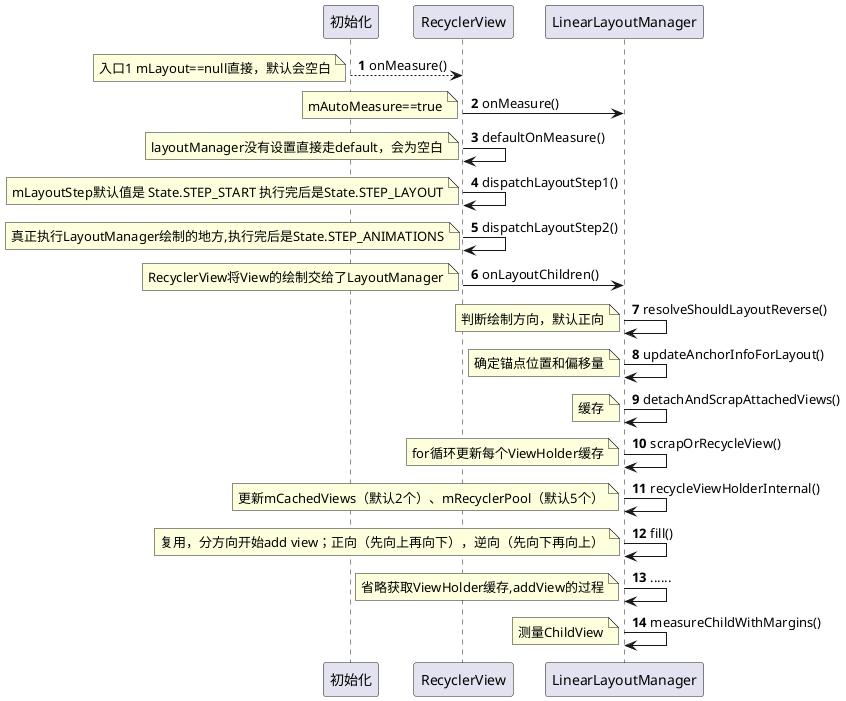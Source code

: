 @startuml
'https://plantuml.com/sequence-diagram

autonumber

"初始化" --> RecyclerView: onMeasure()
note left: 入口1 mLayout==null直接，默认会空白

RecyclerView -> LinearLayoutManager: onMeasure()
note left: mAutoMeasure==true

RecyclerView -> RecyclerView: defaultOnMeasure()
note left: layoutManager没有设置直接走default，会为空白

RecyclerView -> RecyclerView: dispatchLayoutStep1()
note left: mLayoutStep默认值是 State.STEP_START 执行完后是State.STEP_LAYOUT

RecyclerView -> RecyclerView: dispatchLayoutStep2()
note left: 真正执行LayoutManager绘制的地方,执行完后是State.STEP_ANIMATIONS

RecyclerView -> LinearLayoutManager: onLayoutChildren()
note left: RecyclerView将View的绘制交给了LayoutManager

LinearLayoutManager -> LinearLayoutManager: resolveShouldLayoutReverse()
note left: 判断绘制方向，默认正向

LinearLayoutManager -> LinearLayoutManager: updateAnchorInfoForLayout()
note left: 确定锚点位置和偏移量

LinearLayoutManager -> LinearLayoutManager: detachAndScrapAttachedViews()
note left: 缓存

LinearLayoutManager -> LinearLayoutManager: scrapOrRecycleView()
note left: for循环更新每个ViewHolder缓存

LinearLayoutManager -> LinearLayoutManager: recycleViewHolderInternal()
note left: 更新mCachedViews（默认2个）、mRecyclerPool（默认5个）

LinearLayoutManager -> LinearLayoutManager: fill()
note left: 复用，分方向开始add view；正向（先向上再向下），逆向（先向下再向上）

LinearLayoutManager -> LinearLayoutManager: ......
note left: 省略获取ViewHolder缓存,addView的过程

LinearLayoutManager -> LinearLayoutManager: measureChildWithMargins()
note left: 测量ChildView

@enduml